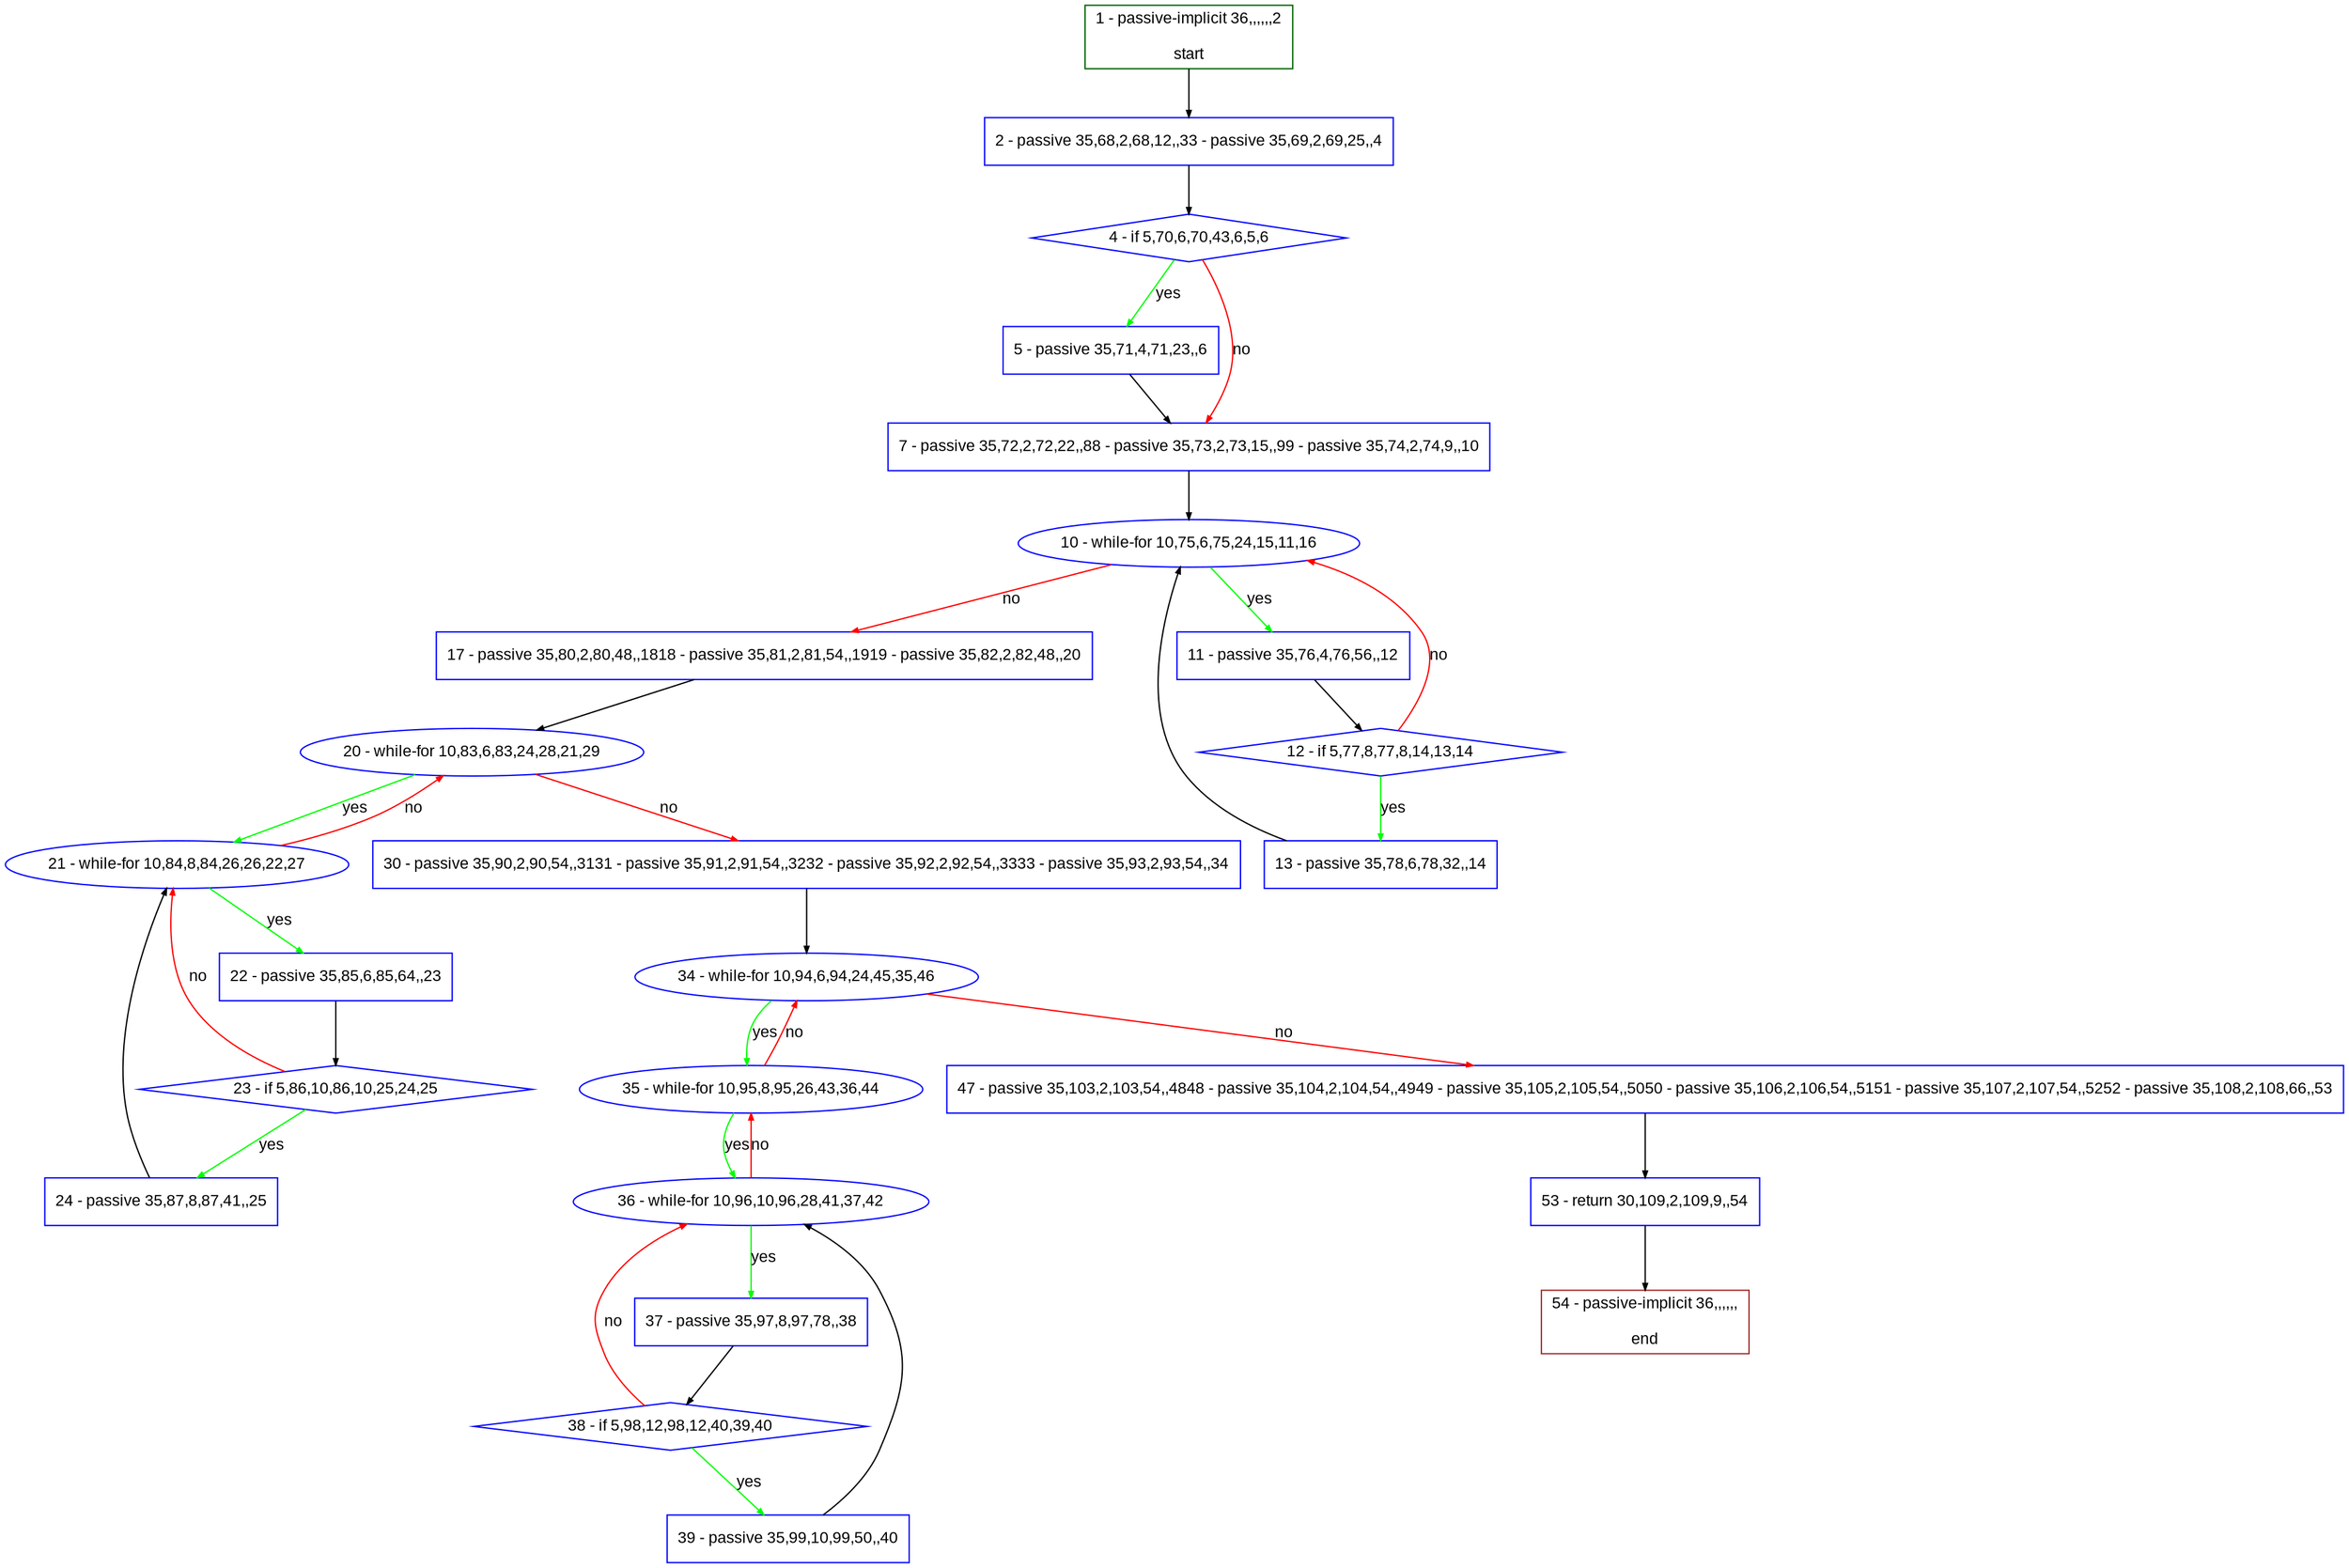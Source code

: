digraph "" {
  graph [pack="true", label="", fontsize="12", packmode="clust", fontname="Arial", fillcolor="#FFFFCC", bgcolor="white", style="rounded,filled", compound="true"];
  node [node_initialized="no", label="", color="grey", fontsize="12", fillcolor="white", fontname="Arial", style="filled", shape="rectangle", compound="true", fixedsize="false"];
  edge [fontcolor="black", arrowhead="normal", arrowtail="none", arrowsize="0.5", ltail="", label="", color="black", fontsize="12", lhead="", fontname="Arial", dir="forward", compound="true"];
  __N1 [label="2 - passive 35,68,2,68,12,,33 - passive 35,69,2,69,25,,4", color="#0000ff", fillcolor="#ffffff", style="filled", shape="box"];
  __N2 [label="1 - passive-implicit 36,,,,,,2\n\nstart", color="#006400", fillcolor="#ffffff", style="filled", shape="box"];
  __N3 [label="4 - if 5,70,6,70,43,6,5,6", color="#0000ff", fillcolor="#ffffff", style="filled", shape="diamond"];
  __N4 [label="5 - passive 35,71,4,71,23,,6", color="#0000ff", fillcolor="#ffffff", style="filled", shape="box"];
  __N5 [label="7 - passive 35,72,2,72,22,,88 - passive 35,73,2,73,15,,99 - passive 35,74,2,74,9,,10", color="#0000ff", fillcolor="#ffffff", style="filled", shape="box"];
  __N6 [label="10 - while-for 10,75,6,75,24,15,11,16", color="#0000ff", fillcolor="#ffffff", style="filled", shape="oval"];
  __N7 [label="11 - passive 35,76,4,76,56,,12", color="#0000ff", fillcolor="#ffffff", style="filled", shape="box"];
  __N8 [label="17 - passive 35,80,2,80,48,,1818 - passive 35,81,2,81,54,,1919 - passive 35,82,2,82,48,,20", color="#0000ff", fillcolor="#ffffff", style="filled", shape="box"];
  __N9 [label="12 - if 5,77,8,77,8,14,13,14", color="#0000ff", fillcolor="#ffffff", style="filled", shape="diamond"];
  __N10 [label="13 - passive 35,78,6,78,32,,14", color="#0000ff", fillcolor="#ffffff", style="filled", shape="box"];
  __N11 [label="20 - while-for 10,83,6,83,24,28,21,29", color="#0000ff", fillcolor="#ffffff", style="filled", shape="oval"];
  __N12 [label="21 - while-for 10,84,8,84,26,26,22,27", color="#0000ff", fillcolor="#ffffff", style="filled", shape="oval"];
  __N13 [label="30 - passive 35,90,2,90,54,,3131 - passive 35,91,2,91,54,,3232 - passive 35,92,2,92,54,,3333 - passive 35,93,2,93,54,,34", color="#0000ff", fillcolor="#ffffff", style="filled", shape="box"];
  __N14 [label="22 - passive 35,85,6,85,64,,23", color="#0000ff", fillcolor="#ffffff", style="filled", shape="box"];
  __N15 [label="23 - if 5,86,10,86,10,25,24,25", color="#0000ff", fillcolor="#ffffff", style="filled", shape="diamond"];
  __N16 [label="24 - passive 35,87,8,87,41,,25", color="#0000ff", fillcolor="#ffffff", style="filled", shape="box"];
  __N17 [label="34 - while-for 10,94,6,94,24,45,35,46", color="#0000ff", fillcolor="#ffffff", style="filled", shape="oval"];
  __N18 [label="35 - while-for 10,95,8,95,26,43,36,44", color="#0000ff", fillcolor="#ffffff", style="filled", shape="oval"];
  __N19 [label="47 - passive 35,103,2,103,54,,4848 - passive 35,104,2,104,54,,4949 - passive 35,105,2,105,54,,5050 - passive 35,106,2,106,54,,5151 - passive 35,107,2,107,54,,5252 - passive 35,108,2,108,66,,53", color="#0000ff", fillcolor="#ffffff", style="filled", shape="box"];
  __N20 [label="36 - while-for 10,96,10,96,28,41,37,42", color="#0000ff", fillcolor="#ffffff", style="filled", shape="oval"];
  __N21 [label="37 - passive 35,97,8,97,78,,38", color="#0000ff", fillcolor="#ffffff", style="filled", shape="box"];
  __N22 [label="38 - if 5,98,12,98,12,40,39,40", color="#0000ff", fillcolor="#ffffff", style="filled", shape="diamond"];
  __N23 [label="39 - passive 35,99,10,99,50,,40", color="#0000ff", fillcolor="#ffffff", style="filled", shape="box"];
  __N24 [label="53 - return 30,109,2,109,9,,54", color="#0000ff", fillcolor="#ffffff", style="filled", shape="box"];
  __N25 [label="54 - passive-implicit 36,,,,,,\n\nend", color="#a52a2a", fillcolor="#ffffff", style="filled", shape="box"];
  __N2 -> __N1 [arrowhead="normal", arrowtail="none", color="#000000", label="", dir="forward"];
  __N1 -> __N3 [arrowhead="normal", arrowtail="none", color="#000000", label="", dir="forward"];
  __N3 -> __N4 [arrowhead="normal", arrowtail="none", color="#00ff00", label="yes", dir="forward"];
  __N3 -> __N5 [arrowhead="normal", arrowtail="none", color="#ff0000", label="no", dir="forward"];
  __N4 -> __N5 [arrowhead="normal", arrowtail="none", color="#000000", label="", dir="forward"];
  __N5 -> __N6 [arrowhead="normal", arrowtail="none", color="#000000", label="", dir="forward"];
  __N6 -> __N7 [arrowhead="normal", arrowtail="none", color="#00ff00", label="yes", dir="forward"];
  __N6 -> __N8 [arrowhead="normal", arrowtail="none", color="#ff0000", label="no", dir="forward"];
  __N7 -> __N9 [arrowhead="normal", arrowtail="none", color="#000000", label="", dir="forward"];
  __N9 -> __N6 [arrowhead="normal", arrowtail="none", color="#ff0000", label="no", dir="forward"];
  __N9 -> __N10 [arrowhead="normal", arrowtail="none", color="#00ff00", label="yes", dir="forward"];
  __N10 -> __N6 [arrowhead="normal", arrowtail="none", color="#000000", label="", dir="forward"];
  __N8 -> __N11 [arrowhead="normal", arrowtail="none", color="#000000", label="", dir="forward"];
  __N11 -> __N12 [arrowhead="normal", arrowtail="none", color="#00ff00", label="yes", dir="forward"];
  __N12 -> __N11 [arrowhead="normal", arrowtail="none", color="#ff0000", label="no", dir="forward"];
  __N11 -> __N13 [arrowhead="normal", arrowtail="none", color="#ff0000", label="no", dir="forward"];
  __N12 -> __N14 [arrowhead="normal", arrowtail="none", color="#00ff00", label="yes", dir="forward"];
  __N14 -> __N15 [arrowhead="normal", arrowtail="none", color="#000000", label="", dir="forward"];
  __N15 -> __N12 [arrowhead="normal", arrowtail="none", color="#ff0000", label="no", dir="forward"];
  __N15 -> __N16 [arrowhead="normal", arrowtail="none", color="#00ff00", label="yes", dir="forward"];
  __N16 -> __N12 [arrowhead="normal", arrowtail="none", color="#000000", label="", dir="forward"];
  __N13 -> __N17 [arrowhead="normal", arrowtail="none", color="#000000", label="", dir="forward"];
  __N17 -> __N18 [arrowhead="normal", arrowtail="none", color="#00ff00", label="yes", dir="forward"];
  __N18 -> __N17 [arrowhead="normal", arrowtail="none", color="#ff0000", label="no", dir="forward"];
  __N17 -> __N19 [arrowhead="normal", arrowtail="none", color="#ff0000", label="no", dir="forward"];
  __N18 -> __N20 [arrowhead="normal", arrowtail="none", color="#00ff00", label="yes", dir="forward"];
  __N20 -> __N18 [arrowhead="normal", arrowtail="none", color="#ff0000", label="no", dir="forward"];
  __N20 -> __N21 [arrowhead="normal", arrowtail="none", color="#00ff00", label="yes", dir="forward"];
  __N21 -> __N22 [arrowhead="normal", arrowtail="none", color="#000000", label="", dir="forward"];
  __N22 -> __N20 [arrowhead="normal", arrowtail="none", color="#ff0000", label="no", dir="forward"];
  __N22 -> __N23 [arrowhead="normal", arrowtail="none", color="#00ff00", label="yes", dir="forward"];
  __N23 -> __N20 [arrowhead="normal", arrowtail="none", color="#000000", label="", dir="forward"];
  __N19 -> __N24 [arrowhead="normal", arrowtail="none", color="#000000", label="", dir="forward"];
  __N24 -> __N25 [arrowhead="normal", arrowtail="none", color="#000000", label="", dir="forward"];
}
